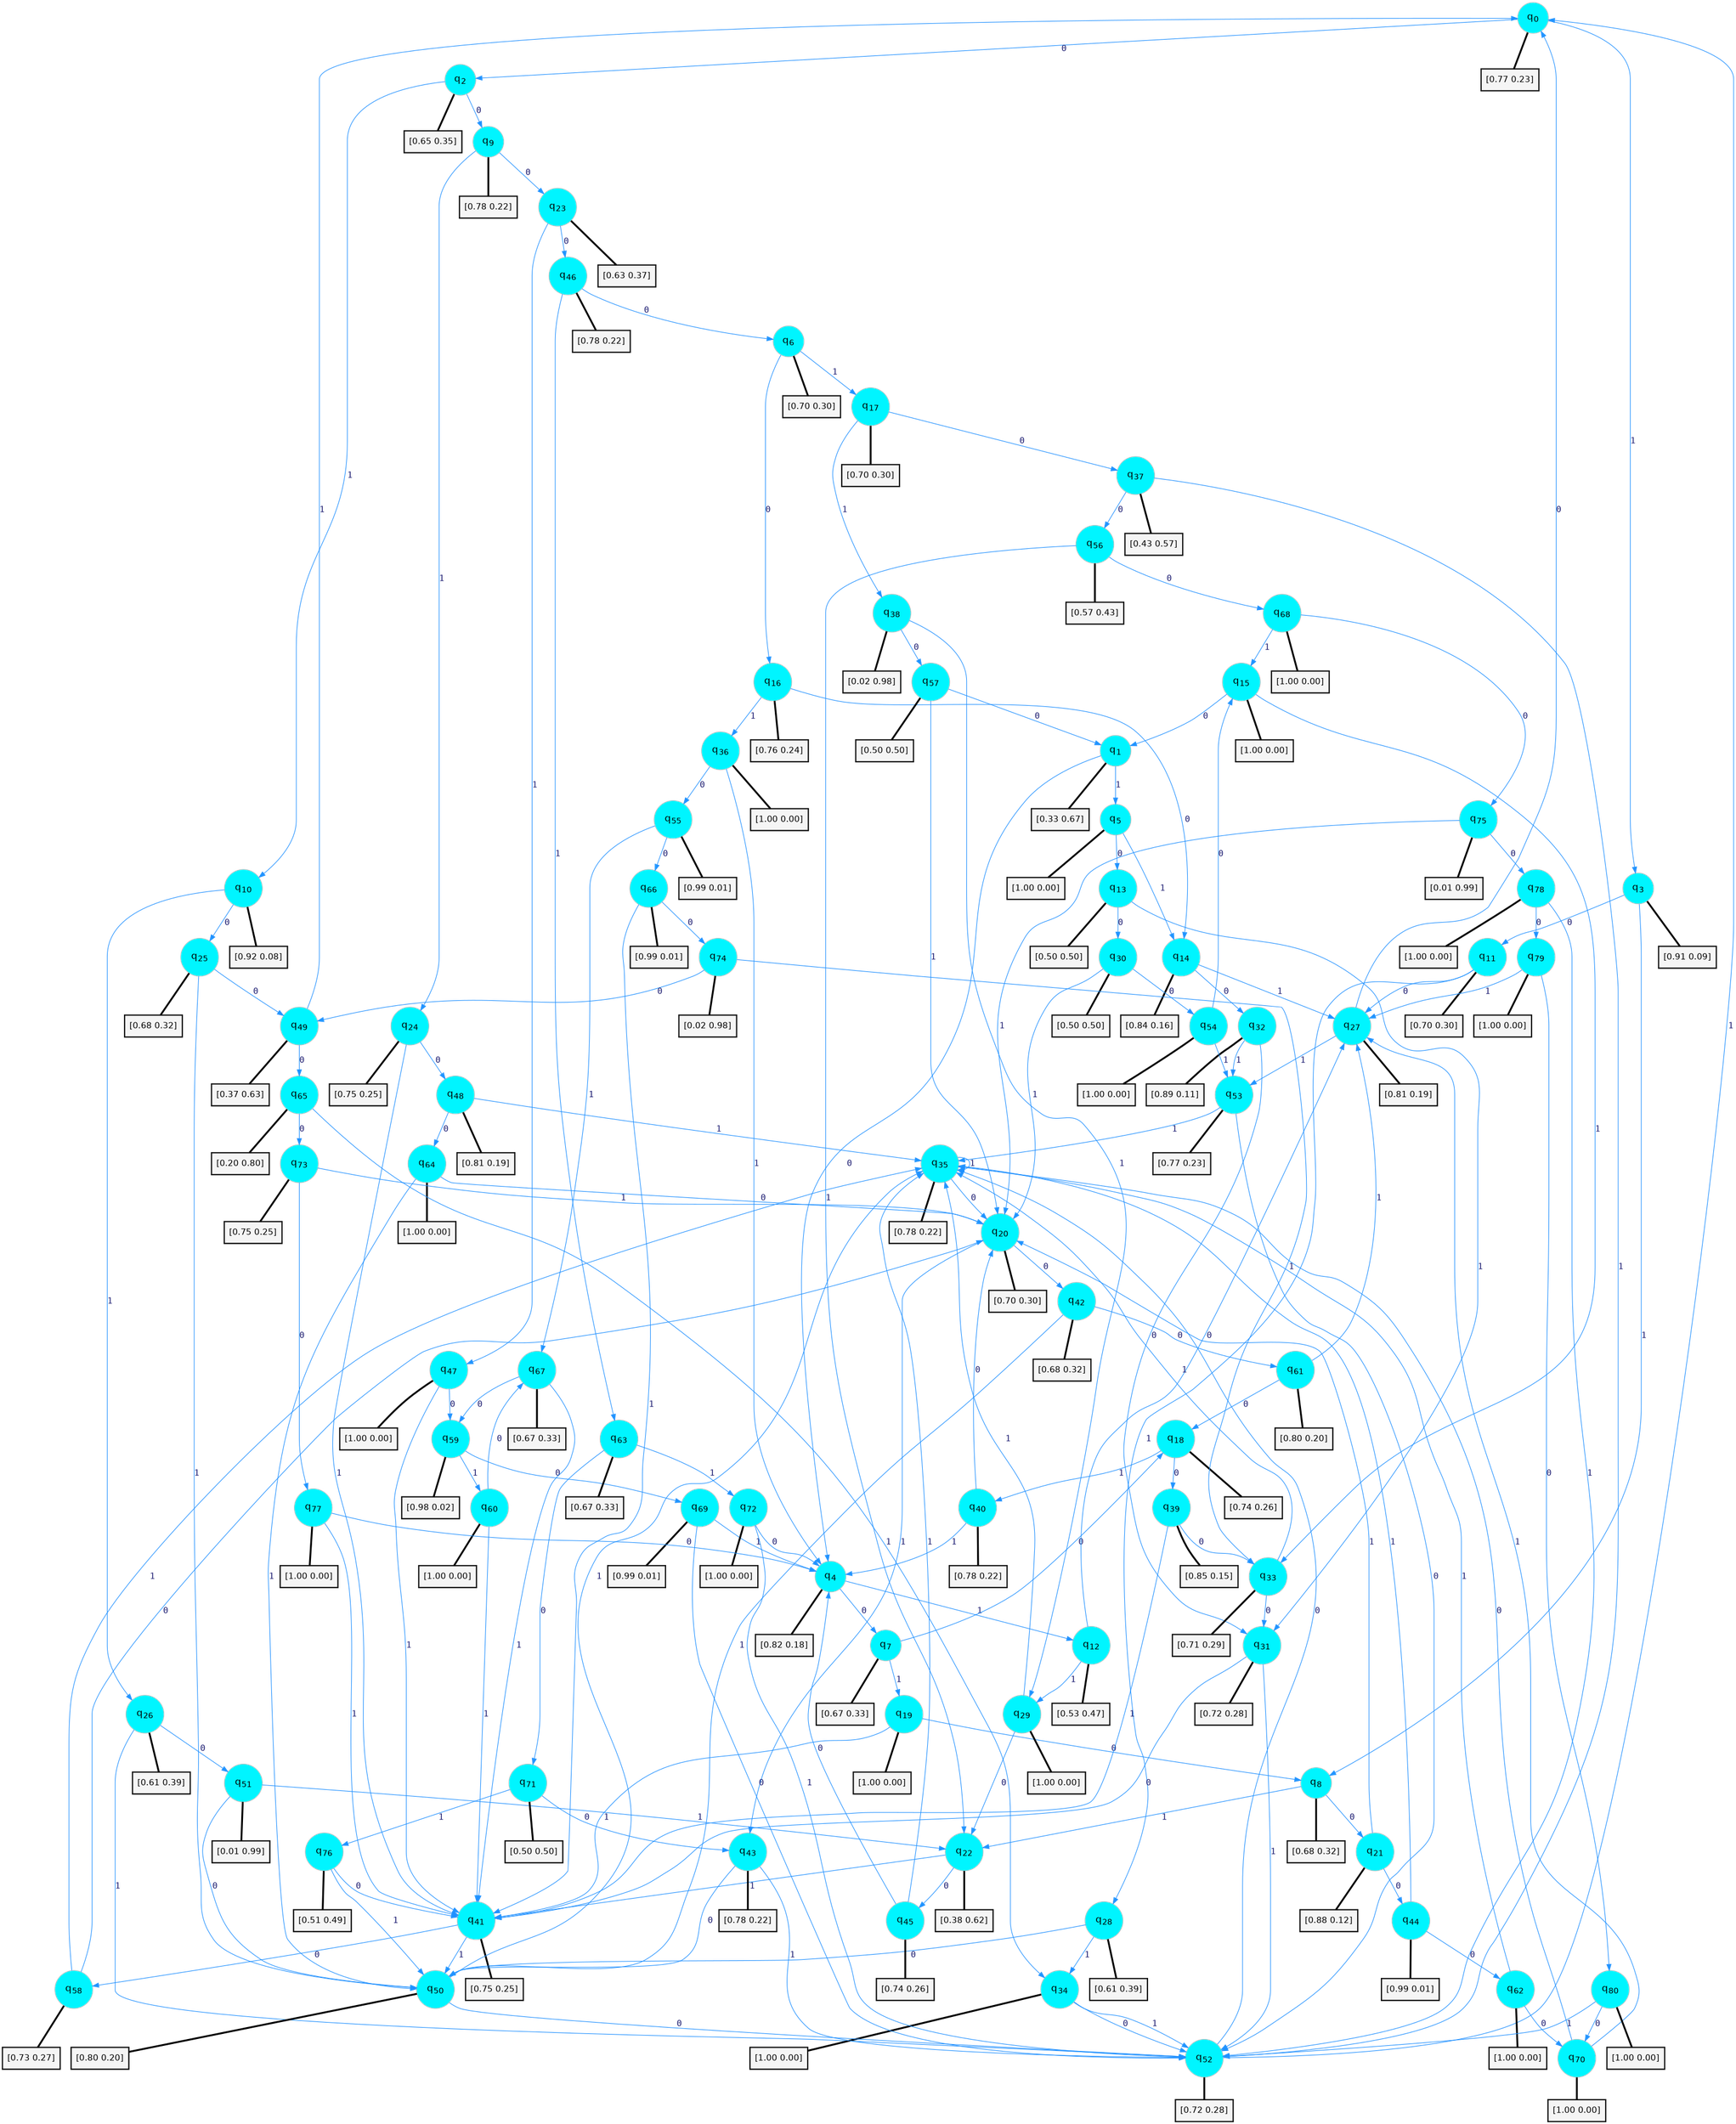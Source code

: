 digraph G {
graph [
bgcolor=transparent, dpi=300, rankdir=TD, size="40,25"];
node [
color=gray, fillcolor=turquoise1, fontcolor=black, fontname=Helvetica, fontsize=16, fontweight=bold, shape=circle, style=filled];
edge [
arrowsize=1, color=dodgerblue1, fontcolor=midnightblue, fontname=courier, fontweight=bold, penwidth=1, style=solid, weight=20];
0[label=<q<SUB>0</SUB>>];
1[label=<q<SUB>1</SUB>>];
2[label=<q<SUB>2</SUB>>];
3[label=<q<SUB>3</SUB>>];
4[label=<q<SUB>4</SUB>>];
5[label=<q<SUB>5</SUB>>];
6[label=<q<SUB>6</SUB>>];
7[label=<q<SUB>7</SUB>>];
8[label=<q<SUB>8</SUB>>];
9[label=<q<SUB>9</SUB>>];
10[label=<q<SUB>10</SUB>>];
11[label=<q<SUB>11</SUB>>];
12[label=<q<SUB>12</SUB>>];
13[label=<q<SUB>13</SUB>>];
14[label=<q<SUB>14</SUB>>];
15[label=<q<SUB>15</SUB>>];
16[label=<q<SUB>16</SUB>>];
17[label=<q<SUB>17</SUB>>];
18[label=<q<SUB>18</SUB>>];
19[label=<q<SUB>19</SUB>>];
20[label=<q<SUB>20</SUB>>];
21[label=<q<SUB>21</SUB>>];
22[label=<q<SUB>22</SUB>>];
23[label=<q<SUB>23</SUB>>];
24[label=<q<SUB>24</SUB>>];
25[label=<q<SUB>25</SUB>>];
26[label=<q<SUB>26</SUB>>];
27[label=<q<SUB>27</SUB>>];
28[label=<q<SUB>28</SUB>>];
29[label=<q<SUB>29</SUB>>];
30[label=<q<SUB>30</SUB>>];
31[label=<q<SUB>31</SUB>>];
32[label=<q<SUB>32</SUB>>];
33[label=<q<SUB>33</SUB>>];
34[label=<q<SUB>34</SUB>>];
35[label=<q<SUB>35</SUB>>];
36[label=<q<SUB>36</SUB>>];
37[label=<q<SUB>37</SUB>>];
38[label=<q<SUB>38</SUB>>];
39[label=<q<SUB>39</SUB>>];
40[label=<q<SUB>40</SUB>>];
41[label=<q<SUB>41</SUB>>];
42[label=<q<SUB>42</SUB>>];
43[label=<q<SUB>43</SUB>>];
44[label=<q<SUB>44</SUB>>];
45[label=<q<SUB>45</SUB>>];
46[label=<q<SUB>46</SUB>>];
47[label=<q<SUB>47</SUB>>];
48[label=<q<SUB>48</SUB>>];
49[label=<q<SUB>49</SUB>>];
50[label=<q<SUB>50</SUB>>];
51[label=<q<SUB>51</SUB>>];
52[label=<q<SUB>52</SUB>>];
53[label=<q<SUB>53</SUB>>];
54[label=<q<SUB>54</SUB>>];
55[label=<q<SUB>55</SUB>>];
56[label=<q<SUB>56</SUB>>];
57[label=<q<SUB>57</SUB>>];
58[label=<q<SUB>58</SUB>>];
59[label=<q<SUB>59</SUB>>];
60[label=<q<SUB>60</SUB>>];
61[label=<q<SUB>61</SUB>>];
62[label=<q<SUB>62</SUB>>];
63[label=<q<SUB>63</SUB>>];
64[label=<q<SUB>64</SUB>>];
65[label=<q<SUB>65</SUB>>];
66[label=<q<SUB>66</SUB>>];
67[label=<q<SUB>67</SUB>>];
68[label=<q<SUB>68</SUB>>];
69[label=<q<SUB>69</SUB>>];
70[label=<q<SUB>70</SUB>>];
71[label=<q<SUB>71</SUB>>];
72[label=<q<SUB>72</SUB>>];
73[label=<q<SUB>73</SUB>>];
74[label=<q<SUB>74</SUB>>];
75[label=<q<SUB>75</SUB>>];
76[label=<q<SUB>76</SUB>>];
77[label=<q<SUB>77</SUB>>];
78[label=<q<SUB>78</SUB>>];
79[label=<q<SUB>79</SUB>>];
80[label=<q<SUB>80</SUB>>];
81[label="[0.77 0.23]", shape=box,fontcolor=black, fontname=Helvetica, fontsize=14, penwidth=2, fillcolor=whitesmoke,color=black];
82[label="[0.33 0.67]", shape=box,fontcolor=black, fontname=Helvetica, fontsize=14, penwidth=2, fillcolor=whitesmoke,color=black];
83[label="[0.65 0.35]", shape=box,fontcolor=black, fontname=Helvetica, fontsize=14, penwidth=2, fillcolor=whitesmoke,color=black];
84[label="[0.91 0.09]", shape=box,fontcolor=black, fontname=Helvetica, fontsize=14, penwidth=2, fillcolor=whitesmoke,color=black];
85[label="[0.82 0.18]", shape=box,fontcolor=black, fontname=Helvetica, fontsize=14, penwidth=2, fillcolor=whitesmoke,color=black];
86[label="[1.00 0.00]", shape=box,fontcolor=black, fontname=Helvetica, fontsize=14, penwidth=2, fillcolor=whitesmoke,color=black];
87[label="[0.70 0.30]", shape=box,fontcolor=black, fontname=Helvetica, fontsize=14, penwidth=2, fillcolor=whitesmoke,color=black];
88[label="[0.67 0.33]", shape=box,fontcolor=black, fontname=Helvetica, fontsize=14, penwidth=2, fillcolor=whitesmoke,color=black];
89[label="[0.68 0.32]", shape=box,fontcolor=black, fontname=Helvetica, fontsize=14, penwidth=2, fillcolor=whitesmoke,color=black];
90[label="[0.78 0.22]", shape=box,fontcolor=black, fontname=Helvetica, fontsize=14, penwidth=2, fillcolor=whitesmoke,color=black];
91[label="[0.92 0.08]", shape=box,fontcolor=black, fontname=Helvetica, fontsize=14, penwidth=2, fillcolor=whitesmoke,color=black];
92[label="[0.70 0.30]", shape=box,fontcolor=black, fontname=Helvetica, fontsize=14, penwidth=2, fillcolor=whitesmoke,color=black];
93[label="[0.53 0.47]", shape=box,fontcolor=black, fontname=Helvetica, fontsize=14, penwidth=2, fillcolor=whitesmoke,color=black];
94[label="[0.50 0.50]", shape=box,fontcolor=black, fontname=Helvetica, fontsize=14, penwidth=2, fillcolor=whitesmoke,color=black];
95[label="[0.84 0.16]", shape=box,fontcolor=black, fontname=Helvetica, fontsize=14, penwidth=2, fillcolor=whitesmoke,color=black];
96[label="[1.00 0.00]", shape=box,fontcolor=black, fontname=Helvetica, fontsize=14, penwidth=2, fillcolor=whitesmoke,color=black];
97[label="[0.76 0.24]", shape=box,fontcolor=black, fontname=Helvetica, fontsize=14, penwidth=2, fillcolor=whitesmoke,color=black];
98[label="[0.70 0.30]", shape=box,fontcolor=black, fontname=Helvetica, fontsize=14, penwidth=2, fillcolor=whitesmoke,color=black];
99[label="[0.74 0.26]", shape=box,fontcolor=black, fontname=Helvetica, fontsize=14, penwidth=2, fillcolor=whitesmoke,color=black];
100[label="[1.00 0.00]", shape=box,fontcolor=black, fontname=Helvetica, fontsize=14, penwidth=2, fillcolor=whitesmoke,color=black];
101[label="[0.70 0.30]", shape=box,fontcolor=black, fontname=Helvetica, fontsize=14, penwidth=2, fillcolor=whitesmoke,color=black];
102[label="[0.88 0.12]", shape=box,fontcolor=black, fontname=Helvetica, fontsize=14, penwidth=2, fillcolor=whitesmoke,color=black];
103[label="[0.38 0.62]", shape=box,fontcolor=black, fontname=Helvetica, fontsize=14, penwidth=2, fillcolor=whitesmoke,color=black];
104[label="[0.63 0.37]", shape=box,fontcolor=black, fontname=Helvetica, fontsize=14, penwidth=2, fillcolor=whitesmoke,color=black];
105[label="[0.75 0.25]", shape=box,fontcolor=black, fontname=Helvetica, fontsize=14, penwidth=2, fillcolor=whitesmoke,color=black];
106[label="[0.68 0.32]", shape=box,fontcolor=black, fontname=Helvetica, fontsize=14, penwidth=2, fillcolor=whitesmoke,color=black];
107[label="[0.61 0.39]", shape=box,fontcolor=black, fontname=Helvetica, fontsize=14, penwidth=2, fillcolor=whitesmoke,color=black];
108[label="[0.81 0.19]", shape=box,fontcolor=black, fontname=Helvetica, fontsize=14, penwidth=2, fillcolor=whitesmoke,color=black];
109[label="[0.61 0.39]", shape=box,fontcolor=black, fontname=Helvetica, fontsize=14, penwidth=2, fillcolor=whitesmoke,color=black];
110[label="[1.00 0.00]", shape=box,fontcolor=black, fontname=Helvetica, fontsize=14, penwidth=2, fillcolor=whitesmoke,color=black];
111[label="[0.50 0.50]", shape=box,fontcolor=black, fontname=Helvetica, fontsize=14, penwidth=2, fillcolor=whitesmoke,color=black];
112[label="[0.72 0.28]", shape=box,fontcolor=black, fontname=Helvetica, fontsize=14, penwidth=2, fillcolor=whitesmoke,color=black];
113[label="[0.89 0.11]", shape=box,fontcolor=black, fontname=Helvetica, fontsize=14, penwidth=2, fillcolor=whitesmoke,color=black];
114[label="[0.71 0.29]", shape=box,fontcolor=black, fontname=Helvetica, fontsize=14, penwidth=2, fillcolor=whitesmoke,color=black];
115[label="[1.00 0.00]", shape=box,fontcolor=black, fontname=Helvetica, fontsize=14, penwidth=2, fillcolor=whitesmoke,color=black];
116[label="[0.78 0.22]", shape=box,fontcolor=black, fontname=Helvetica, fontsize=14, penwidth=2, fillcolor=whitesmoke,color=black];
117[label="[1.00 0.00]", shape=box,fontcolor=black, fontname=Helvetica, fontsize=14, penwidth=2, fillcolor=whitesmoke,color=black];
118[label="[0.43 0.57]", shape=box,fontcolor=black, fontname=Helvetica, fontsize=14, penwidth=2, fillcolor=whitesmoke,color=black];
119[label="[0.02 0.98]", shape=box,fontcolor=black, fontname=Helvetica, fontsize=14, penwidth=2, fillcolor=whitesmoke,color=black];
120[label="[0.85 0.15]", shape=box,fontcolor=black, fontname=Helvetica, fontsize=14, penwidth=2, fillcolor=whitesmoke,color=black];
121[label="[0.78 0.22]", shape=box,fontcolor=black, fontname=Helvetica, fontsize=14, penwidth=2, fillcolor=whitesmoke,color=black];
122[label="[0.75 0.25]", shape=box,fontcolor=black, fontname=Helvetica, fontsize=14, penwidth=2, fillcolor=whitesmoke,color=black];
123[label="[0.68 0.32]", shape=box,fontcolor=black, fontname=Helvetica, fontsize=14, penwidth=2, fillcolor=whitesmoke,color=black];
124[label="[0.78 0.22]", shape=box,fontcolor=black, fontname=Helvetica, fontsize=14, penwidth=2, fillcolor=whitesmoke,color=black];
125[label="[0.99 0.01]", shape=box,fontcolor=black, fontname=Helvetica, fontsize=14, penwidth=2, fillcolor=whitesmoke,color=black];
126[label="[0.74 0.26]", shape=box,fontcolor=black, fontname=Helvetica, fontsize=14, penwidth=2, fillcolor=whitesmoke,color=black];
127[label="[0.78 0.22]", shape=box,fontcolor=black, fontname=Helvetica, fontsize=14, penwidth=2, fillcolor=whitesmoke,color=black];
128[label="[1.00 0.00]", shape=box,fontcolor=black, fontname=Helvetica, fontsize=14, penwidth=2, fillcolor=whitesmoke,color=black];
129[label="[0.81 0.19]", shape=box,fontcolor=black, fontname=Helvetica, fontsize=14, penwidth=2, fillcolor=whitesmoke,color=black];
130[label="[0.37 0.63]", shape=box,fontcolor=black, fontname=Helvetica, fontsize=14, penwidth=2, fillcolor=whitesmoke,color=black];
131[label="[0.80 0.20]", shape=box,fontcolor=black, fontname=Helvetica, fontsize=14, penwidth=2, fillcolor=whitesmoke,color=black];
132[label="[0.01 0.99]", shape=box,fontcolor=black, fontname=Helvetica, fontsize=14, penwidth=2, fillcolor=whitesmoke,color=black];
133[label="[0.72 0.28]", shape=box,fontcolor=black, fontname=Helvetica, fontsize=14, penwidth=2, fillcolor=whitesmoke,color=black];
134[label="[0.77 0.23]", shape=box,fontcolor=black, fontname=Helvetica, fontsize=14, penwidth=2, fillcolor=whitesmoke,color=black];
135[label="[1.00 0.00]", shape=box,fontcolor=black, fontname=Helvetica, fontsize=14, penwidth=2, fillcolor=whitesmoke,color=black];
136[label="[0.99 0.01]", shape=box,fontcolor=black, fontname=Helvetica, fontsize=14, penwidth=2, fillcolor=whitesmoke,color=black];
137[label="[0.57 0.43]", shape=box,fontcolor=black, fontname=Helvetica, fontsize=14, penwidth=2, fillcolor=whitesmoke,color=black];
138[label="[0.50 0.50]", shape=box,fontcolor=black, fontname=Helvetica, fontsize=14, penwidth=2, fillcolor=whitesmoke,color=black];
139[label="[0.73 0.27]", shape=box,fontcolor=black, fontname=Helvetica, fontsize=14, penwidth=2, fillcolor=whitesmoke,color=black];
140[label="[0.98 0.02]", shape=box,fontcolor=black, fontname=Helvetica, fontsize=14, penwidth=2, fillcolor=whitesmoke,color=black];
141[label="[1.00 0.00]", shape=box,fontcolor=black, fontname=Helvetica, fontsize=14, penwidth=2, fillcolor=whitesmoke,color=black];
142[label="[0.80 0.20]", shape=box,fontcolor=black, fontname=Helvetica, fontsize=14, penwidth=2, fillcolor=whitesmoke,color=black];
143[label="[1.00 0.00]", shape=box,fontcolor=black, fontname=Helvetica, fontsize=14, penwidth=2, fillcolor=whitesmoke,color=black];
144[label="[0.67 0.33]", shape=box,fontcolor=black, fontname=Helvetica, fontsize=14, penwidth=2, fillcolor=whitesmoke,color=black];
145[label="[1.00 0.00]", shape=box,fontcolor=black, fontname=Helvetica, fontsize=14, penwidth=2, fillcolor=whitesmoke,color=black];
146[label="[0.20 0.80]", shape=box,fontcolor=black, fontname=Helvetica, fontsize=14, penwidth=2, fillcolor=whitesmoke,color=black];
147[label="[0.99 0.01]", shape=box,fontcolor=black, fontname=Helvetica, fontsize=14, penwidth=2, fillcolor=whitesmoke,color=black];
148[label="[0.67 0.33]", shape=box,fontcolor=black, fontname=Helvetica, fontsize=14, penwidth=2, fillcolor=whitesmoke,color=black];
149[label="[1.00 0.00]", shape=box,fontcolor=black, fontname=Helvetica, fontsize=14, penwidth=2, fillcolor=whitesmoke,color=black];
150[label="[0.99 0.01]", shape=box,fontcolor=black, fontname=Helvetica, fontsize=14, penwidth=2, fillcolor=whitesmoke,color=black];
151[label="[1.00 0.00]", shape=box,fontcolor=black, fontname=Helvetica, fontsize=14, penwidth=2, fillcolor=whitesmoke,color=black];
152[label="[0.50 0.50]", shape=box,fontcolor=black, fontname=Helvetica, fontsize=14, penwidth=2, fillcolor=whitesmoke,color=black];
153[label="[1.00 0.00]", shape=box,fontcolor=black, fontname=Helvetica, fontsize=14, penwidth=2, fillcolor=whitesmoke,color=black];
154[label="[0.75 0.25]", shape=box,fontcolor=black, fontname=Helvetica, fontsize=14, penwidth=2, fillcolor=whitesmoke,color=black];
155[label="[0.02 0.98]", shape=box,fontcolor=black, fontname=Helvetica, fontsize=14, penwidth=2, fillcolor=whitesmoke,color=black];
156[label="[0.01 0.99]", shape=box,fontcolor=black, fontname=Helvetica, fontsize=14, penwidth=2, fillcolor=whitesmoke,color=black];
157[label="[0.51 0.49]", shape=box,fontcolor=black, fontname=Helvetica, fontsize=14, penwidth=2, fillcolor=whitesmoke,color=black];
158[label="[1.00 0.00]", shape=box,fontcolor=black, fontname=Helvetica, fontsize=14, penwidth=2, fillcolor=whitesmoke,color=black];
159[label="[1.00 0.00]", shape=box,fontcolor=black, fontname=Helvetica, fontsize=14, penwidth=2, fillcolor=whitesmoke,color=black];
160[label="[1.00 0.00]", shape=box,fontcolor=black, fontname=Helvetica, fontsize=14, penwidth=2, fillcolor=whitesmoke,color=black];
161[label="[1.00 0.00]", shape=box,fontcolor=black, fontname=Helvetica, fontsize=14, penwidth=2, fillcolor=whitesmoke,color=black];
0->2 [label=0];
0->3 [label=1];
0->81 [arrowhead=none, penwidth=3,color=black];
1->4 [label=0];
1->5 [label=1];
1->82 [arrowhead=none, penwidth=3,color=black];
2->9 [label=0];
2->10 [label=1];
2->83 [arrowhead=none, penwidth=3,color=black];
3->11 [label=0];
3->8 [label=1];
3->84 [arrowhead=none, penwidth=3,color=black];
4->7 [label=0];
4->12 [label=1];
4->85 [arrowhead=none, penwidth=3,color=black];
5->13 [label=0];
5->14 [label=1];
5->86 [arrowhead=none, penwidth=3,color=black];
6->16 [label=0];
6->17 [label=1];
6->87 [arrowhead=none, penwidth=3,color=black];
7->18 [label=0];
7->19 [label=1];
7->88 [arrowhead=none, penwidth=3,color=black];
8->21 [label=0];
8->22 [label=1];
8->89 [arrowhead=none, penwidth=3,color=black];
9->23 [label=0];
9->24 [label=1];
9->90 [arrowhead=none, penwidth=3,color=black];
10->25 [label=0];
10->26 [label=1];
10->91 [arrowhead=none, penwidth=3,color=black];
11->27 [label=0];
11->28 [label=1];
11->92 [arrowhead=none, penwidth=3,color=black];
12->27 [label=0];
12->29 [label=1];
12->93 [arrowhead=none, penwidth=3,color=black];
13->30 [label=0];
13->31 [label=1];
13->94 [arrowhead=none, penwidth=3,color=black];
14->32 [label=0];
14->27 [label=1];
14->95 [arrowhead=none, penwidth=3,color=black];
15->1 [label=0];
15->33 [label=1];
15->96 [arrowhead=none, penwidth=3,color=black];
16->14 [label=0];
16->36 [label=1];
16->97 [arrowhead=none, penwidth=3,color=black];
17->37 [label=0];
17->38 [label=1];
17->98 [arrowhead=none, penwidth=3,color=black];
18->39 [label=0];
18->40 [label=1];
18->99 [arrowhead=none, penwidth=3,color=black];
19->8 [label=0];
19->41 [label=1];
19->100 [arrowhead=none, penwidth=3,color=black];
20->42 [label=0];
20->43 [label=1];
20->101 [arrowhead=none, penwidth=3,color=black];
21->44 [label=0];
21->20 [label=1];
21->102 [arrowhead=none, penwidth=3,color=black];
22->45 [label=0];
22->41 [label=1];
22->103 [arrowhead=none, penwidth=3,color=black];
23->46 [label=0];
23->47 [label=1];
23->104 [arrowhead=none, penwidth=3,color=black];
24->48 [label=0];
24->41 [label=1];
24->105 [arrowhead=none, penwidth=3,color=black];
25->49 [label=0];
25->50 [label=1];
25->106 [arrowhead=none, penwidth=3,color=black];
26->51 [label=0];
26->52 [label=1];
26->107 [arrowhead=none, penwidth=3,color=black];
27->0 [label=0];
27->53 [label=1];
27->108 [arrowhead=none, penwidth=3,color=black];
28->50 [label=0];
28->34 [label=1];
28->109 [arrowhead=none, penwidth=3,color=black];
29->22 [label=0];
29->35 [label=1];
29->110 [arrowhead=none, penwidth=3,color=black];
30->54 [label=0];
30->20 [label=1];
30->111 [arrowhead=none, penwidth=3,color=black];
31->41 [label=0];
31->52 [label=1];
31->112 [arrowhead=none, penwidth=3,color=black];
32->31 [label=0];
32->53 [label=1];
32->113 [arrowhead=none, penwidth=3,color=black];
33->31 [label=0];
33->35 [label=1];
33->114 [arrowhead=none, penwidth=3,color=black];
34->52 [label=0];
34->52 [label=1];
34->115 [arrowhead=none, penwidth=3,color=black];
35->20 [label=0];
35->35 [label=1];
35->116 [arrowhead=none, penwidth=3,color=black];
36->55 [label=0];
36->4 [label=1];
36->117 [arrowhead=none, penwidth=3,color=black];
37->56 [label=0];
37->52 [label=1];
37->118 [arrowhead=none, penwidth=3,color=black];
38->57 [label=0];
38->29 [label=1];
38->119 [arrowhead=none, penwidth=3,color=black];
39->33 [label=0];
39->41 [label=1];
39->120 [arrowhead=none, penwidth=3,color=black];
40->20 [label=0];
40->4 [label=1];
40->121 [arrowhead=none, penwidth=3,color=black];
41->58 [label=0];
41->50 [label=1];
41->122 [arrowhead=none, penwidth=3,color=black];
42->61 [label=0];
42->50 [label=1];
42->123 [arrowhead=none, penwidth=3,color=black];
43->50 [label=0];
43->52 [label=1];
43->124 [arrowhead=none, penwidth=3,color=black];
44->62 [label=0];
44->35 [label=1];
44->125 [arrowhead=none, penwidth=3,color=black];
45->4 [label=0];
45->35 [label=1];
45->126 [arrowhead=none, penwidth=3,color=black];
46->6 [label=0];
46->63 [label=1];
46->127 [arrowhead=none, penwidth=3,color=black];
47->59 [label=0];
47->41 [label=1];
47->128 [arrowhead=none, penwidth=3,color=black];
48->64 [label=0];
48->35 [label=1];
48->129 [arrowhead=none, penwidth=3,color=black];
49->65 [label=0];
49->0 [label=1];
49->130 [arrowhead=none, penwidth=3,color=black];
50->52 [label=0];
50->35 [label=1];
50->131 [arrowhead=none, penwidth=3,color=black];
51->50 [label=0];
51->22 [label=1];
51->132 [arrowhead=none, penwidth=3,color=black];
52->35 [label=0];
52->0 [label=1];
52->133 [arrowhead=none, penwidth=3,color=black];
53->52 [label=0];
53->35 [label=1];
53->134 [arrowhead=none, penwidth=3,color=black];
54->15 [label=0];
54->53 [label=1];
54->135 [arrowhead=none, penwidth=3,color=black];
55->66 [label=0];
55->67 [label=1];
55->136 [arrowhead=none, penwidth=3,color=black];
56->68 [label=0];
56->22 [label=1];
56->137 [arrowhead=none, penwidth=3,color=black];
57->1 [label=0];
57->20 [label=1];
57->138 [arrowhead=none, penwidth=3,color=black];
58->20 [label=0];
58->35 [label=1];
58->139 [arrowhead=none, penwidth=3,color=black];
59->69 [label=0];
59->60 [label=1];
59->140 [arrowhead=none, penwidth=3,color=black];
60->67 [label=0];
60->41 [label=1];
60->141 [arrowhead=none, penwidth=3,color=black];
61->18 [label=0];
61->27 [label=1];
61->142 [arrowhead=none, penwidth=3,color=black];
62->70 [label=0];
62->35 [label=1];
62->143 [arrowhead=none, penwidth=3,color=black];
63->71 [label=0];
63->72 [label=1];
63->144 [arrowhead=none, penwidth=3,color=black];
64->20 [label=0];
64->50 [label=1];
64->145 [arrowhead=none, penwidth=3,color=black];
65->73 [label=0];
65->34 [label=1];
65->146 [arrowhead=none, penwidth=3,color=black];
66->74 [label=0];
66->41 [label=1];
66->147 [arrowhead=none, penwidth=3,color=black];
67->59 [label=0];
67->41 [label=1];
67->148 [arrowhead=none, penwidth=3,color=black];
68->75 [label=0];
68->15 [label=1];
68->149 [arrowhead=none, penwidth=3,color=black];
69->52 [label=0];
69->4 [label=1];
69->150 [arrowhead=none, penwidth=3,color=black];
70->35 [label=0];
70->27 [label=1];
70->151 [arrowhead=none, penwidth=3,color=black];
71->43 [label=0];
71->76 [label=1];
71->152 [arrowhead=none, penwidth=3,color=black];
72->4 [label=0];
72->52 [label=1];
72->153 [arrowhead=none, penwidth=3,color=black];
73->77 [label=0];
73->20 [label=1];
73->154 [arrowhead=none, penwidth=3,color=black];
74->49 [label=0];
74->33 [label=1];
74->155 [arrowhead=none, penwidth=3,color=black];
75->78 [label=0];
75->20 [label=1];
75->156 [arrowhead=none, penwidth=3,color=black];
76->41 [label=0];
76->50 [label=1];
76->157 [arrowhead=none, penwidth=3,color=black];
77->4 [label=0];
77->41 [label=1];
77->158 [arrowhead=none, penwidth=3,color=black];
78->79 [label=0];
78->52 [label=1];
78->159 [arrowhead=none, penwidth=3,color=black];
79->80 [label=0];
79->27 [label=1];
79->160 [arrowhead=none, penwidth=3,color=black];
80->70 [label=0];
80->52 [label=1];
80->161 [arrowhead=none, penwidth=3,color=black];
}
